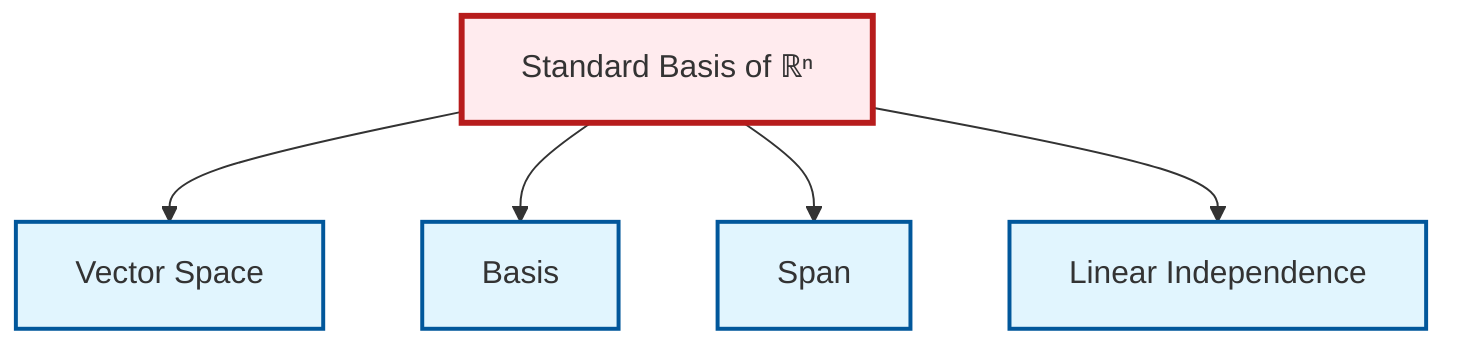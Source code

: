 graph TD
    classDef definition fill:#e1f5fe,stroke:#01579b,stroke-width:2px
    classDef theorem fill:#f3e5f5,stroke:#4a148c,stroke-width:2px
    classDef axiom fill:#fff3e0,stroke:#e65100,stroke-width:2px
    classDef example fill:#e8f5e9,stroke:#1b5e20,stroke-width:2px
    classDef current fill:#ffebee,stroke:#b71c1c,stroke-width:3px
    def-span["Span"]:::definition
    ex-standard-basis-rn["Standard Basis of ℝⁿ"]:::example
    def-linear-independence["Linear Independence"]:::definition
    def-basis["Basis"]:::definition
    def-vector-space["Vector Space"]:::definition
    ex-standard-basis-rn --> def-vector-space
    ex-standard-basis-rn --> def-basis
    ex-standard-basis-rn --> def-span
    ex-standard-basis-rn --> def-linear-independence
    class ex-standard-basis-rn current